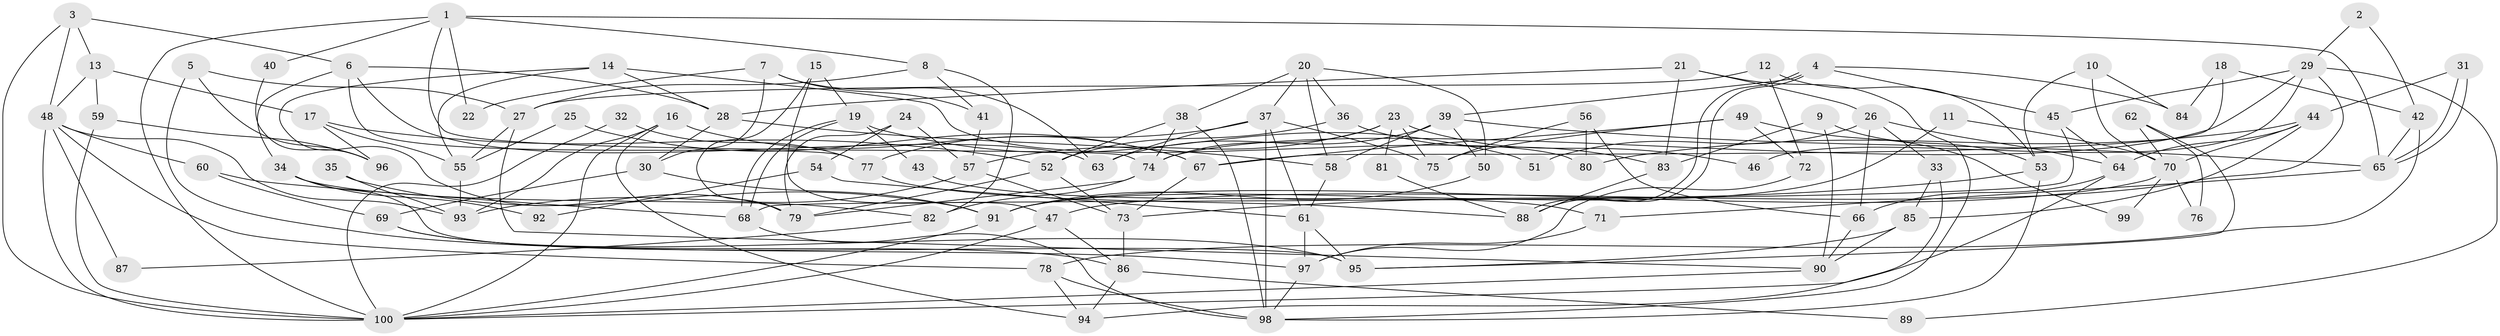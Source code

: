 // Generated by graph-tools (version 1.1) at 2025/39/02/21/25 10:39:00]
// undirected, 100 vertices, 200 edges
graph export_dot {
graph [start="1"]
  node [color=gray90,style=filled];
  1;
  2;
  3;
  4;
  5;
  6;
  7;
  8;
  9;
  10;
  11;
  12;
  13;
  14;
  15;
  16;
  17;
  18;
  19;
  20;
  21;
  22;
  23;
  24;
  25;
  26;
  27;
  28;
  29;
  30;
  31;
  32;
  33;
  34;
  35;
  36;
  37;
  38;
  39;
  40;
  41;
  42;
  43;
  44;
  45;
  46;
  47;
  48;
  49;
  50;
  51;
  52;
  53;
  54;
  55;
  56;
  57;
  58;
  59;
  60;
  61;
  62;
  63;
  64;
  65;
  66;
  67;
  68;
  69;
  70;
  71;
  72;
  73;
  74;
  75;
  76;
  77;
  78;
  79;
  80;
  81;
  82;
  83;
  84;
  85;
  86;
  87;
  88;
  89;
  90;
  91;
  92;
  93;
  94;
  95;
  96;
  97;
  98;
  99;
  100;
  1 -- 74;
  1 -- 100;
  1 -- 8;
  1 -- 22;
  1 -- 40;
  1 -- 65;
  2 -- 29;
  2 -- 42;
  3 -- 48;
  3 -- 6;
  3 -- 13;
  3 -- 100;
  4 -- 88;
  4 -- 88;
  4 -- 45;
  4 -- 39;
  4 -- 84;
  5 -- 27;
  5 -- 96;
  5 -- 97;
  6 -- 63;
  6 -- 28;
  6 -- 34;
  6 -- 77;
  7 -- 30;
  7 -- 63;
  7 -- 22;
  7 -- 41;
  8 -- 41;
  8 -- 27;
  8 -- 82;
  9 -- 53;
  9 -- 90;
  9 -- 83;
  10 -- 70;
  10 -- 53;
  10 -- 84;
  11 -- 91;
  11 -- 70;
  12 -- 27;
  12 -- 72;
  12 -- 53;
  13 -- 48;
  13 -- 17;
  13 -- 59;
  14 -- 55;
  14 -- 28;
  14 -- 79;
  14 -- 80;
  15 -- 47;
  15 -- 79;
  15 -- 19;
  16 -- 93;
  16 -- 100;
  16 -- 67;
  16 -- 94;
  17 -- 52;
  17 -- 55;
  17 -- 96;
  18 -- 42;
  18 -- 84;
  18 -- 67;
  19 -- 68;
  19 -- 68;
  19 -- 43;
  19 -- 51;
  20 -- 38;
  20 -- 58;
  20 -- 36;
  20 -- 37;
  20 -- 50;
  21 -- 28;
  21 -- 83;
  21 -- 26;
  21 -- 98;
  23 -- 57;
  23 -- 74;
  23 -- 46;
  23 -- 75;
  23 -- 81;
  24 -- 79;
  24 -- 57;
  24 -- 54;
  25 -- 67;
  25 -- 55;
  26 -- 64;
  26 -- 33;
  26 -- 51;
  26 -- 66;
  27 -- 90;
  27 -- 55;
  28 -- 58;
  28 -- 30;
  29 -- 47;
  29 -- 74;
  29 -- 45;
  29 -- 46;
  29 -- 89;
  30 -- 69;
  30 -- 91;
  31 -- 44;
  31 -- 65;
  31 -- 65;
  32 -- 100;
  32 -- 77;
  33 -- 94;
  33 -- 85;
  34 -- 95;
  34 -- 82;
  34 -- 92;
  35 -- 93;
  35 -- 91;
  36 -- 83;
  36 -- 52;
  37 -- 98;
  37 -- 61;
  37 -- 63;
  37 -- 75;
  37 -- 77;
  38 -- 52;
  38 -- 98;
  38 -- 74;
  39 -- 65;
  39 -- 50;
  39 -- 58;
  39 -- 63;
  40 -- 96;
  41 -- 57;
  42 -- 78;
  42 -- 65;
  43 -- 71;
  44 -- 64;
  44 -- 80;
  44 -- 70;
  44 -- 85;
  45 -- 68;
  45 -- 64;
  47 -- 100;
  47 -- 86;
  48 -- 60;
  48 -- 100;
  48 -- 78;
  48 -- 87;
  48 -- 93;
  49 -- 67;
  49 -- 75;
  49 -- 72;
  49 -- 99;
  50 -- 91;
  52 -- 79;
  52 -- 73;
  53 -- 73;
  53 -- 98;
  54 -- 61;
  54 -- 92;
  55 -- 93;
  56 -- 75;
  56 -- 66;
  56 -- 80;
  57 -- 93;
  57 -- 73;
  58 -- 61;
  59 -- 100;
  59 -- 96;
  60 -- 69;
  60 -- 68;
  61 -- 97;
  61 -- 95;
  62 -- 95;
  62 -- 70;
  62 -- 76;
  64 -- 66;
  64 -- 100;
  65 -- 71;
  66 -- 90;
  67 -- 73;
  68 -- 98;
  69 -- 86;
  69 -- 95;
  70 -- 91;
  70 -- 76;
  70 -- 99;
  71 -- 97;
  72 -- 97;
  73 -- 86;
  74 -- 82;
  74 -- 79;
  77 -- 88;
  78 -- 98;
  78 -- 94;
  81 -- 88;
  82 -- 87;
  83 -- 88;
  85 -- 90;
  85 -- 95;
  86 -- 94;
  86 -- 89;
  90 -- 100;
  91 -- 100;
  97 -- 98;
}
